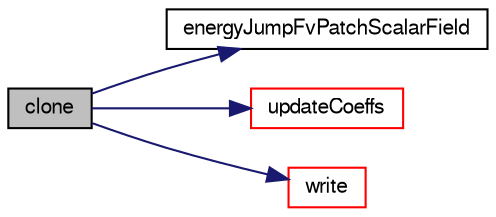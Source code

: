 digraph "clone"
{
  bgcolor="transparent";
  edge [fontname="FreeSans",fontsize="10",labelfontname="FreeSans",labelfontsize="10"];
  node [fontname="FreeSans",fontsize="10",shape=record];
  rankdir="LR";
  Node24 [label="clone",height=0.2,width=0.4,color="black", fillcolor="grey75", style="filled", fontcolor="black"];
  Node24 -> Node25 [color="midnightblue",fontsize="10",style="solid",fontname="FreeSans"];
  Node25 [label="energyJumpFvPatchScalarField",height=0.2,width=0.4,color="black",URL="$a29738.html#aafaaf58cdc64b8d12ab69e82fdd6483e",tooltip="Construct from patch and internal field. "];
  Node24 -> Node26 [color="midnightblue",fontsize="10",style="solid",fontname="FreeSans"];
  Node26 [label="updateCoeffs",height=0.2,width=0.4,color="red",URL="$a29738.html#a7e24eafac629d3733181cd942d4c902f",tooltip="Update the coefficients. "];
  Node24 -> Node352 [color="midnightblue",fontsize="10",style="solid",fontname="FreeSans"];
  Node352 [label="write",height=0.2,width=0.4,color="red",URL="$a29738.html#a293fdfec8bdfbd5c3913ab4c9f3454ff",tooltip="Write. "];
}
